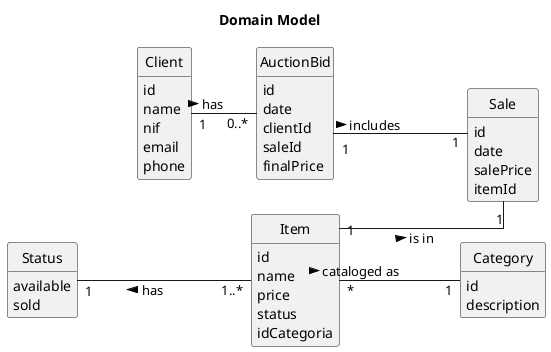 @startuml
skinparam monochrome true
skinparam packageStyle rectangle
skinparam shadowing false
skinparam linetype ortho
left to right direction
skinparam classAttributeIconSize 0
hide circle
hide methods

title Domain Model

class Item {
    id
    name
    price
    status
    idCategoria
}

class Category {
    id
    description
}

enum Status {
    available
    sold
}

class Sale {
    id
    date
    salePrice
    itemId
}

class AuctionBid {
    id
    date
    clientId
    saleId
    finalPrice
}

class Client {
    id
    name
    nif
    email
    phone
}

Item "*" --- "1" Category: cataloged as >
Item "1" --- "1" Sale: is in >
Status "1" --- "1..*" Item : has <
Client "1" -- "0..*" AuctionBid : has >
AuctionBid "1" --- "1" Sale: includes >


@enduml